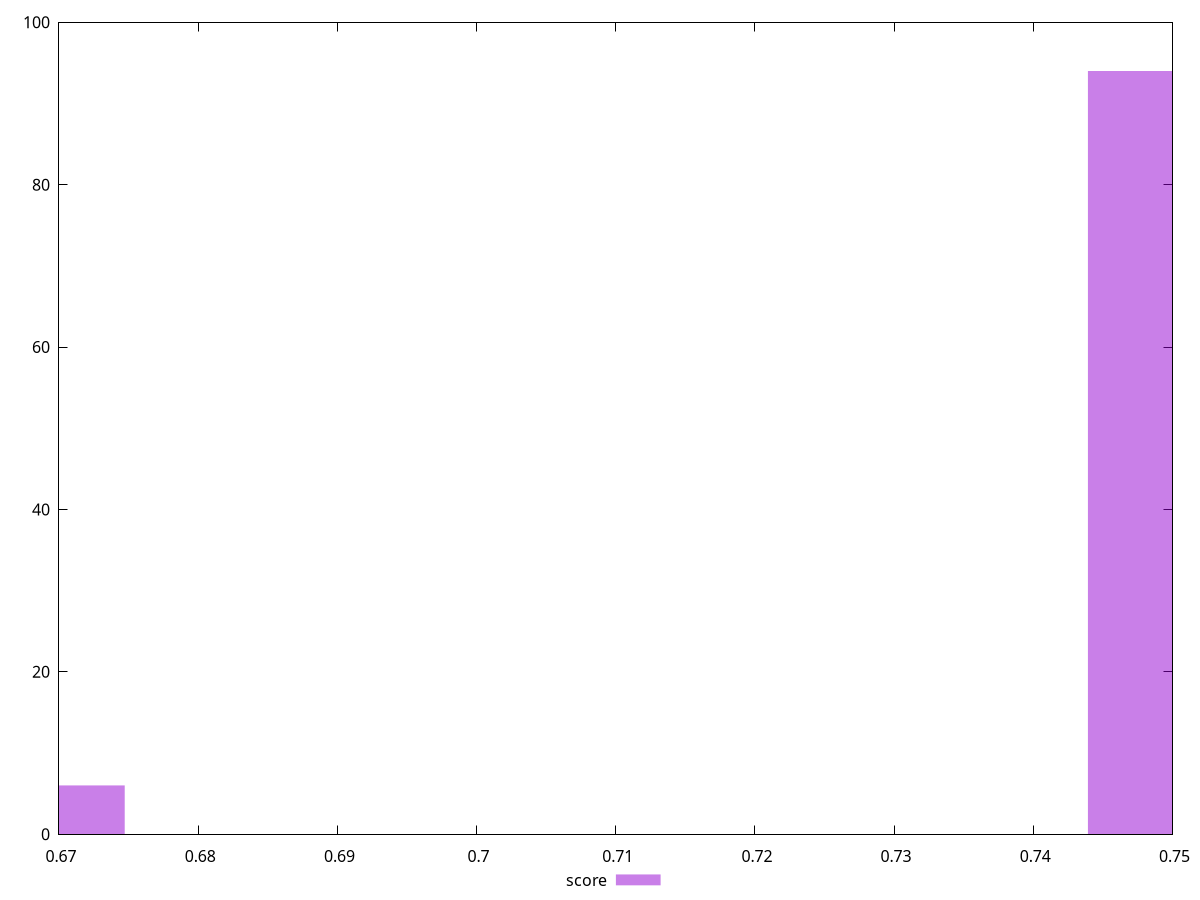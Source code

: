 reset

$score <<EOF
0.7612240467839163 94
0.6574207676770186 6
EOF

set key outside below
set boxwidth 0.03460109303563256
set xrange [0.67:0.75]
set yrange [0:100]
set trange [0:100]
set style fill transparent solid 0.5 noborder
set terminal svg size 640, 490 enhanced background rgb 'white'
set output "report_00025_2021-02-22T21:38:55.199Z/uses-text-compression/samples/pages+cached+noadtech+nomedia/score/histogram.svg"

plot $score title "score" with boxes

reset

